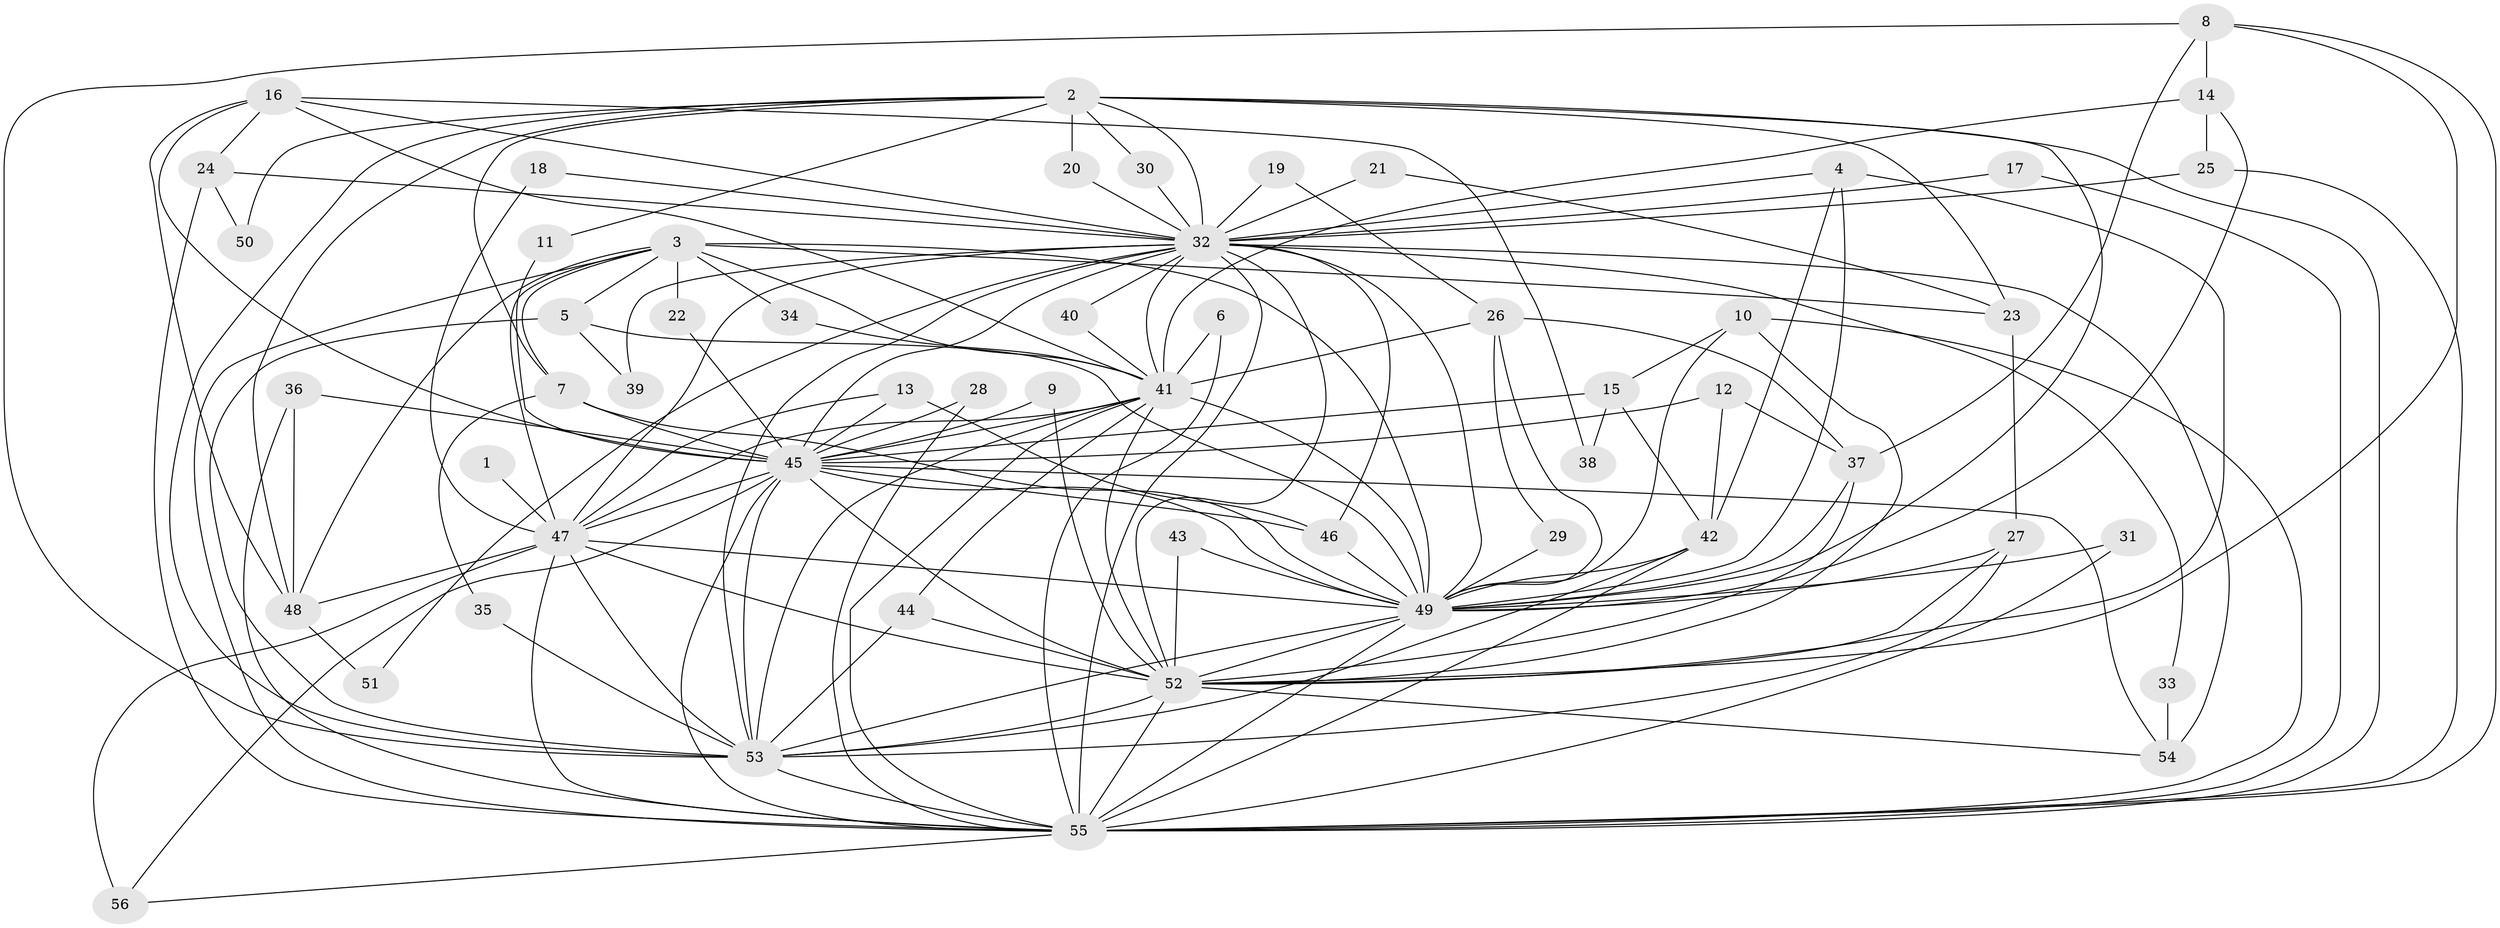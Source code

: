 // original degree distribution, {21: 0.008928571428571428, 18: 0.026785714285714284, 26: 0.017857142857142856, 31: 0.008928571428571428, 23: 0.008928571428571428, 14: 0.008928571428571428, 12: 0.008928571428571428, 10: 0.008928571428571428, 6: 0.026785714285714284, 5: 0.0625, 4: 0.10714285714285714, 3: 0.15178571428571427, 2: 0.5446428571428571, 7: 0.008928571428571428}
// Generated by graph-tools (version 1.1) at 2025/49/03/09/25 03:49:37]
// undirected, 56 vertices, 153 edges
graph export_dot {
graph [start="1"]
  node [color=gray90,style=filled];
  1;
  2;
  3;
  4;
  5;
  6;
  7;
  8;
  9;
  10;
  11;
  12;
  13;
  14;
  15;
  16;
  17;
  18;
  19;
  20;
  21;
  22;
  23;
  24;
  25;
  26;
  27;
  28;
  29;
  30;
  31;
  32;
  33;
  34;
  35;
  36;
  37;
  38;
  39;
  40;
  41;
  42;
  43;
  44;
  45;
  46;
  47;
  48;
  49;
  50;
  51;
  52;
  53;
  54;
  55;
  56;
  1 -- 47 [weight=1.0];
  2 -- 7 [weight=1.0];
  2 -- 11 [weight=1.0];
  2 -- 20 [weight=1.0];
  2 -- 23 [weight=1.0];
  2 -- 30 [weight=1.0];
  2 -- 32 [weight=1.0];
  2 -- 48 [weight=1.0];
  2 -- 49 [weight=1.0];
  2 -- 50 [weight=1.0];
  2 -- 53 [weight=1.0];
  2 -- 55 [weight=1.0];
  3 -- 5 [weight=1.0];
  3 -- 7 [weight=1.0];
  3 -- 22 [weight=1.0];
  3 -- 23 [weight=1.0];
  3 -- 34 [weight=1.0];
  3 -- 41 [weight=1.0];
  3 -- 47 [weight=1.0];
  3 -- 48 [weight=1.0];
  3 -- 49 [weight=2.0];
  3 -- 55 [weight=1.0];
  4 -- 32 [weight=2.0];
  4 -- 42 [weight=1.0];
  4 -- 49 [weight=1.0];
  4 -- 52 [weight=1.0];
  5 -- 39 [weight=1.0];
  5 -- 49 [weight=1.0];
  5 -- 53 [weight=1.0];
  6 -- 41 [weight=1.0];
  6 -- 55 [weight=1.0];
  7 -- 35 [weight=1.0];
  7 -- 45 [weight=1.0];
  7 -- 49 [weight=1.0];
  8 -- 14 [weight=1.0];
  8 -- 37 [weight=1.0];
  8 -- 52 [weight=1.0];
  8 -- 53 [weight=1.0];
  8 -- 55 [weight=1.0];
  9 -- 45 [weight=1.0];
  9 -- 52 [weight=1.0];
  10 -- 15 [weight=1.0];
  10 -- 49 [weight=1.0];
  10 -- 52 [weight=1.0];
  10 -- 55 [weight=1.0];
  11 -- 45 [weight=1.0];
  12 -- 37 [weight=1.0];
  12 -- 42 [weight=1.0];
  12 -- 45 [weight=1.0];
  13 -- 45 [weight=1.0];
  13 -- 46 [weight=1.0];
  13 -- 47 [weight=1.0];
  14 -- 25 [weight=1.0];
  14 -- 41 [weight=1.0];
  14 -- 49 [weight=1.0];
  15 -- 38 [weight=1.0];
  15 -- 42 [weight=1.0];
  15 -- 45 [weight=1.0];
  16 -- 24 [weight=1.0];
  16 -- 32 [weight=1.0];
  16 -- 38 [weight=1.0];
  16 -- 41 [weight=1.0];
  16 -- 45 [weight=1.0];
  16 -- 48 [weight=1.0];
  17 -- 32 [weight=1.0];
  17 -- 55 [weight=1.0];
  18 -- 32 [weight=1.0];
  18 -- 47 [weight=1.0];
  19 -- 26 [weight=1.0];
  19 -- 32 [weight=1.0];
  20 -- 32 [weight=1.0];
  21 -- 23 [weight=1.0];
  21 -- 32 [weight=1.0];
  22 -- 45 [weight=1.0];
  23 -- 27 [weight=1.0];
  24 -- 32 [weight=1.0];
  24 -- 50 [weight=1.0];
  24 -- 55 [weight=1.0];
  25 -- 32 [weight=1.0];
  25 -- 55 [weight=1.0];
  26 -- 29 [weight=1.0];
  26 -- 37 [weight=1.0];
  26 -- 41 [weight=1.0];
  26 -- 49 [weight=2.0];
  27 -- 49 [weight=1.0];
  27 -- 52 [weight=1.0];
  27 -- 53 [weight=1.0];
  28 -- 45 [weight=1.0];
  28 -- 55 [weight=1.0];
  29 -- 49 [weight=2.0];
  30 -- 32 [weight=1.0];
  31 -- 49 [weight=1.0];
  31 -- 55 [weight=1.0];
  32 -- 33 [weight=1.0];
  32 -- 39 [weight=1.0];
  32 -- 40 [weight=1.0];
  32 -- 41 [weight=1.0];
  32 -- 45 [weight=4.0];
  32 -- 46 [weight=1.0];
  32 -- 47 [weight=2.0];
  32 -- 49 [weight=2.0];
  32 -- 51 [weight=1.0];
  32 -- 52 [weight=2.0];
  32 -- 53 [weight=1.0];
  32 -- 54 [weight=2.0];
  32 -- 55 [weight=2.0];
  33 -- 54 [weight=1.0];
  34 -- 41 [weight=1.0];
  35 -- 53 [weight=1.0];
  36 -- 45 [weight=1.0];
  36 -- 48 [weight=1.0];
  36 -- 55 [weight=1.0];
  37 -- 49 [weight=1.0];
  37 -- 52 [weight=1.0];
  40 -- 41 [weight=1.0];
  41 -- 44 [weight=1.0];
  41 -- 45 [weight=2.0];
  41 -- 47 [weight=1.0];
  41 -- 49 [weight=2.0];
  41 -- 52 [weight=2.0];
  41 -- 53 [weight=1.0];
  41 -- 55 [weight=1.0];
  42 -- 49 [weight=1.0];
  42 -- 53 [weight=1.0];
  42 -- 55 [weight=2.0];
  43 -- 49 [weight=1.0];
  43 -- 52 [weight=1.0];
  44 -- 52 [weight=1.0];
  44 -- 53 [weight=1.0];
  45 -- 46 [weight=1.0];
  45 -- 47 [weight=2.0];
  45 -- 49 [weight=4.0];
  45 -- 52 [weight=2.0];
  45 -- 53 [weight=2.0];
  45 -- 54 [weight=1.0];
  45 -- 55 [weight=2.0];
  45 -- 56 [weight=1.0];
  46 -- 49 [weight=1.0];
  47 -- 48 [weight=1.0];
  47 -- 49 [weight=2.0];
  47 -- 52 [weight=1.0];
  47 -- 53 [weight=1.0];
  47 -- 55 [weight=2.0];
  47 -- 56 [weight=1.0];
  48 -- 51 [weight=1.0];
  49 -- 52 [weight=2.0];
  49 -- 53 [weight=2.0];
  49 -- 55 [weight=3.0];
  52 -- 53 [weight=2.0];
  52 -- 54 [weight=1.0];
  52 -- 55 [weight=1.0];
  53 -- 55 [weight=1.0];
  55 -- 56 [weight=1.0];
}
